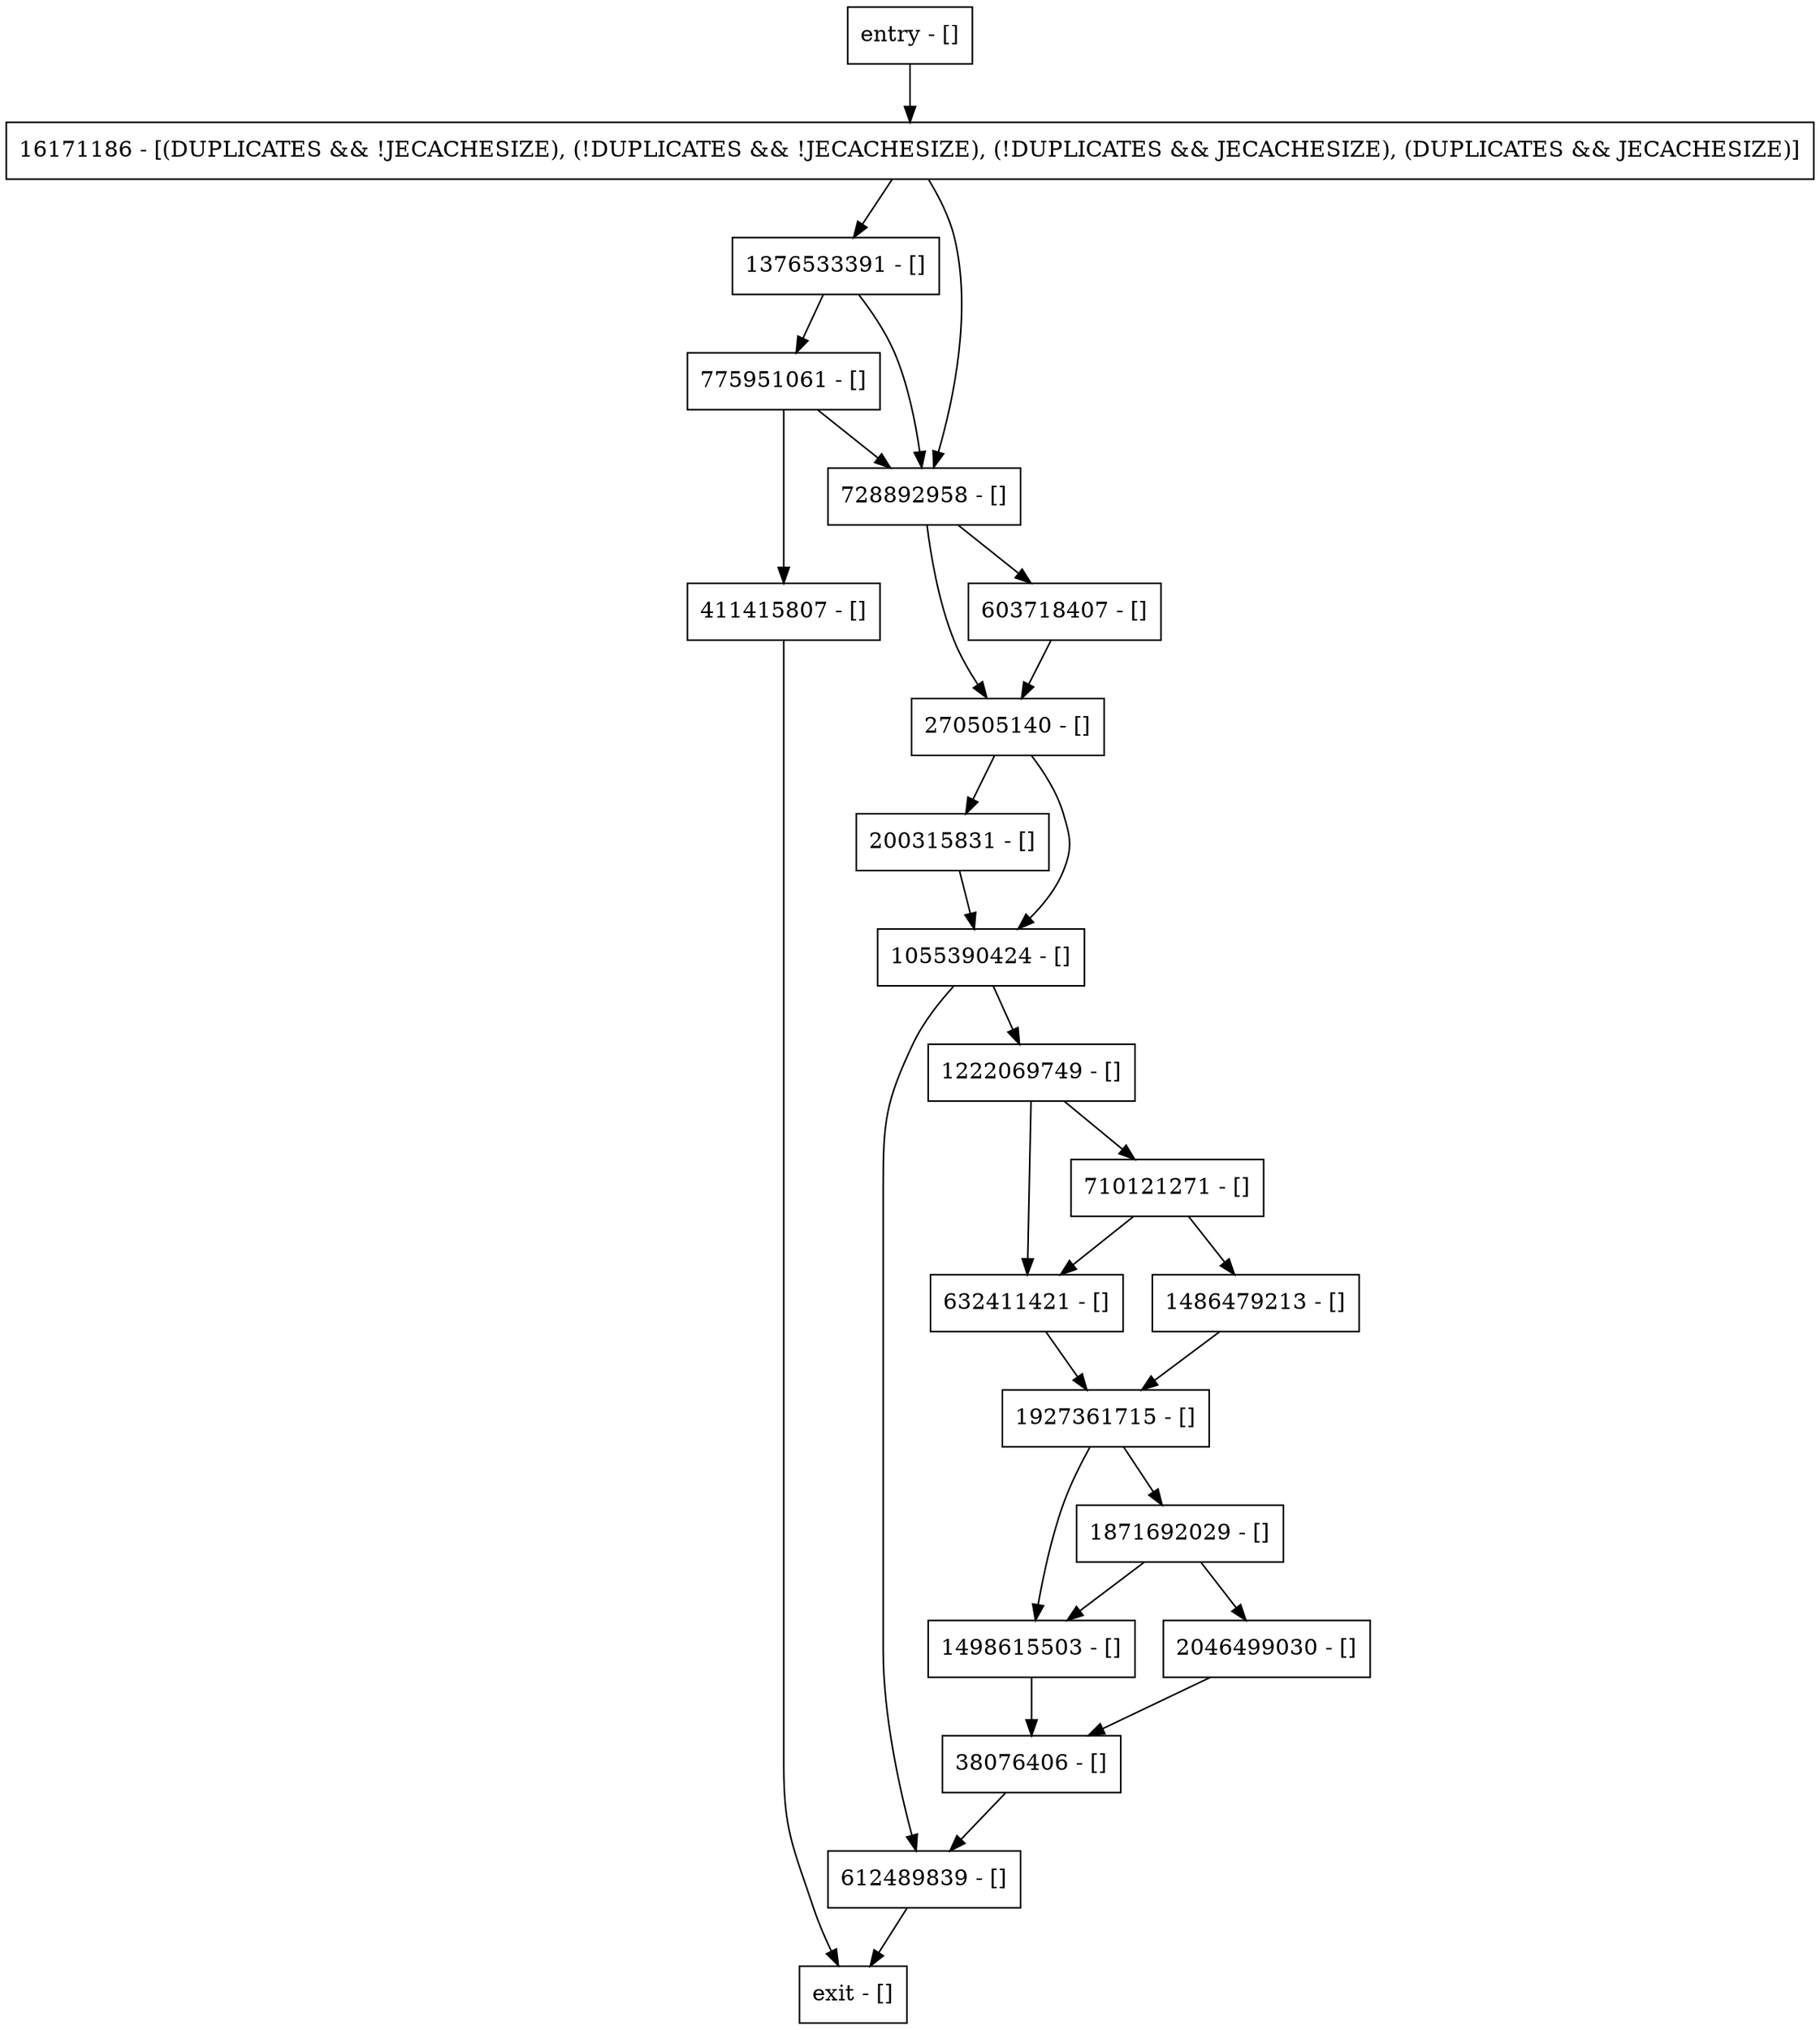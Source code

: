 digraph initWithEnvironment {
node [shape=record];
200315831 [label="200315831 - []"];
411415807 [label="411415807 - []"];
1055390424 [label="1055390424 - []"];
1498615503 [label="1498615503 - []"];
270505140 [label="270505140 - []"];
16171186 [label="16171186 - [(DUPLICATES && !JECACHESIZE), (!DUPLICATES && !JECACHESIZE), (!DUPLICATES && JECACHESIZE), (DUPLICATES && JECACHESIZE)]"];
612489839 [label="612489839 - []"];
2046499030 [label="2046499030 - []"];
1376533391 [label="1376533391 - []"];
1927361715 [label="1927361715 - []"];
775951061 [label="775951061 - []"];
1222069749 [label="1222069749 - []"];
1871692029 [label="1871692029 - []"];
entry [label="entry - []"];
exit [label="exit - []"];
38076406 [label="38076406 - []"];
603718407 [label="603718407 - []"];
1486479213 [label="1486479213 - []"];
632411421 [label="632411421 - []"];
728892958 [label="728892958 - []"];
710121271 [label="710121271 - []"];
entry;
exit;
200315831 -> 1055390424;
411415807 -> exit;
1055390424 -> 1222069749;
1055390424 -> 612489839;
1498615503 -> 38076406;
270505140 -> 200315831;
270505140 -> 1055390424;
16171186 -> 728892958;
16171186 -> 1376533391;
612489839 -> exit;
2046499030 -> 38076406;
1376533391 -> 728892958;
1376533391 -> 775951061;
1927361715 -> 1871692029;
1927361715 -> 1498615503;
775951061 -> 411415807;
775951061 -> 728892958;
1222069749 -> 632411421;
1222069749 -> 710121271;
1871692029 -> 1498615503;
1871692029 -> 2046499030;
entry -> 16171186;
38076406 -> 612489839;
603718407 -> 270505140;
1486479213 -> 1927361715;
632411421 -> 1927361715;
728892958 -> 270505140;
728892958 -> 603718407;
710121271 -> 1486479213;
710121271 -> 632411421;
}

